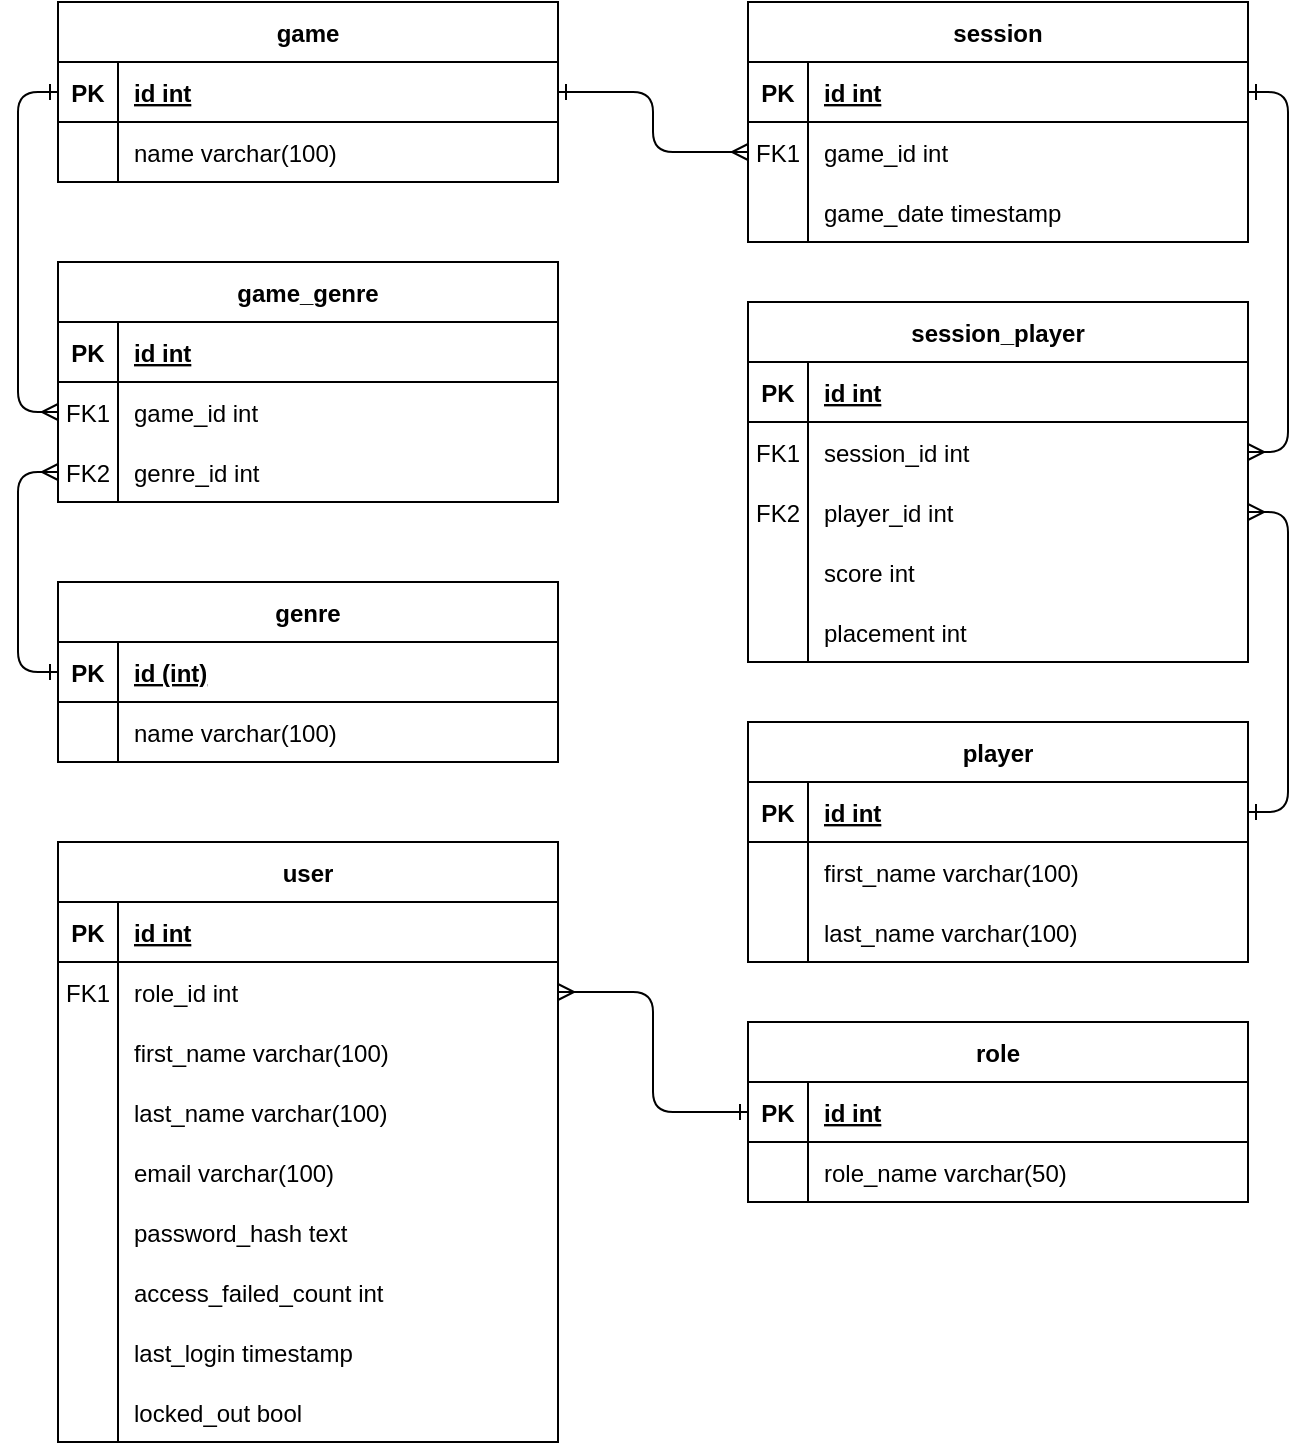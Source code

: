 <mxfile version="25.0.2">
  <diagram id="R2lEEEUBdFMjLlhIrx00" name="Page-1">
    <mxGraphModel dx="318" dy="209" grid="1" gridSize="10" guides="1" tooltips="1" connect="1" arrows="1" fold="1" page="1" pageScale="1" pageWidth="850" pageHeight="1100" math="0" shadow="0" extFonts="Permanent Marker^https://fonts.googleapis.com/css?family=Permanent+Marker">
      <root>
        <mxCell id="0" />
        <mxCell id="1" parent="0" />
        <mxCell id="DEHxZZf0FACD2aQkWPZE-9" value="game" style="shape=table;startSize=30;container=1;collapsible=1;childLayout=tableLayout;fixedRows=1;rowLines=0;fontStyle=1;align=center;resizeLast=1;" vertex="1" parent="1">
          <mxGeometry x="128" y="190" width="250" height="90" as="geometry" />
        </mxCell>
        <mxCell id="DEHxZZf0FACD2aQkWPZE-10" value="" style="shape=partialRectangle;collapsible=0;dropTarget=0;pointerEvents=0;fillColor=none;points=[[0,0.5],[1,0.5]];portConstraint=eastwest;top=0;left=0;right=0;bottom=1;" vertex="1" parent="DEHxZZf0FACD2aQkWPZE-9">
          <mxGeometry y="30" width="250" height="30" as="geometry" />
        </mxCell>
        <mxCell id="DEHxZZf0FACD2aQkWPZE-11" value="PK" style="shape=partialRectangle;overflow=hidden;connectable=0;fillColor=none;top=0;left=0;bottom=0;right=0;fontStyle=1;" vertex="1" parent="DEHxZZf0FACD2aQkWPZE-10">
          <mxGeometry width="30" height="30" as="geometry">
            <mxRectangle width="30" height="30" as="alternateBounds" />
          </mxGeometry>
        </mxCell>
        <mxCell id="DEHxZZf0FACD2aQkWPZE-12" value="id int" style="shape=partialRectangle;overflow=hidden;connectable=0;fillColor=none;top=0;left=0;bottom=0;right=0;align=left;spacingLeft=6;fontStyle=5;" vertex="1" parent="DEHxZZf0FACD2aQkWPZE-10">
          <mxGeometry x="30" width="220" height="30" as="geometry">
            <mxRectangle width="220" height="30" as="alternateBounds" />
          </mxGeometry>
        </mxCell>
        <mxCell id="DEHxZZf0FACD2aQkWPZE-13" value="" style="shape=partialRectangle;collapsible=0;dropTarget=0;pointerEvents=0;fillColor=none;points=[[0,0.5],[1,0.5]];portConstraint=eastwest;top=0;left=0;right=0;bottom=0;" vertex="1" parent="DEHxZZf0FACD2aQkWPZE-9">
          <mxGeometry y="60" width="250" height="30" as="geometry" />
        </mxCell>
        <mxCell id="DEHxZZf0FACD2aQkWPZE-14" value="" style="shape=partialRectangle;overflow=hidden;connectable=0;fillColor=none;top=0;left=0;bottom=0;right=0;" vertex="1" parent="DEHxZZf0FACD2aQkWPZE-13">
          <mxGeometry width="30" height="30" as="geometry">
            <mxRectangle width="30" height="30" as="alternateBounds" />
          </mxGeometry>
        </mxCell>
        <mxCell id="DEHxZZf0FACD2aQkWPZE-15" value="name varchar(100)" style="shape=partialRectangle;overflow=hidden;connectable=0;fillColor=none;top=0;left=0;bottom=0;right=0;align=left;spacingLeft=6;" vertex="1" parent="DEHxZZf0FACD2aQkWPZE-13">
          <mxGeometry x="30" width="220" height="30" as="geometry">
            <mxRectangle width="220" height="30" as="alternateBounds" />
          </mxGeometry>
        </mxCell>
        <mxCell id="DEHxZZf0FACD2aQkWPZE-19" value="genre" style="shape=table;startSize=30;container=1;collapsible=1;childLayout=tableLayout;fixedRows=1;rowLines=0;fontStyle=1;align=center;resizeLast=1;" vertex="1" parent="1">
          <mxGeometry x="128" y="480" width="250" height="90" as="geometry" />
        </mxCell>
        <mxCell id="DEHxZZf0FACD2aQkWPZE-20" value="" style="shape=partialRectangle;collapsible=0;dropTarget=0;pointerEvents=0;fillColor=none;points=[[0,0.5],[1,0.5]];portConstraint=eastwest;top=0;left=0;right=0;bottom=1;" vertex="1" parent="DEHxZZf0FACD2aQkWPZE-19">
          <mxGeometry y="30" width="250" height="30" as="geometry" />
        </mxCell>
        <mxCell id="DEHxZZf0FACD2aQkWPZE-21" value="PK" style="shape=partialRectangle;overflow=hidden;connectable=0;fillColor=none;top=0;left=0;bottom=0;right=0;fontStyle=1;" vertex="1" parent="DEHxZZf0FACD2aQkWPZE-20">
          <mxGeometry width="30" height="30" as="geometry">
            <mxRectangle width="30" height="30" as="alternateBounds" />
          </mxGeometry>
        </mxCell>
        <mxCell id="DEHxZZf0FACD2aQkWPZE-22" value="id (int)" style="shape=partialRectangle;overflow=hidden;connectable=0;fillColor=none;top=0;left=0;bottom=0;right=0;align=left;spacingLeft=6;fontStyle=5;" vertex="1" parent="DEHxZZf0FACD2aQkWPZE-20">
          <mxGeometry x="30" width="220" height="30" as="geometry">
            <mxRectangle width="220" height="30" as="alternateBounds" />
          </mxGeometry>
        </mxCell>
        <mxCell id="DEHxZZf0FACD2aQkWPZE-23" value="" style="shape=partialRectangle;collapsible=0;dropTarget=0;pointerEvents=0;fillColor=none;points=[[0,0.5],[1,0.5]];portConstraint=eastwest;top=0;left=0;right=0;bottom=0;" vertex="1" parent="DEHxZZf0FACD2aQkWPZE-19">
          <mxGeometry y="60" width="250" height="30" as="geometry" />
        </mxCell>
        <mxCell id="DEHxZZf0FACD2aQkWPZE-24" value="" style="shape=partialRectangle;overflow=hidden;connectable=0;fillColor=none;top=0;left=0;bottom=0;right=0;" vertex="1" parent="DEHxZZf0FACD2aQkWPZE-23">
          <mxGeometry width="30" height="30" as="geometry">
            <mxRectangle width="30" height="30" as="alternateBounds" />
          </mxGeometry>
        </mxCell>
        <mxCell id="DEHxZZf0FACD2aQkWPZE-25" value="name varchar(100)" style="shape=partialRectangle;overflow=hidden;connectable=0;fillColor=none;top=0;left=0;bottom=0;right=0;align=left;spacingLeft=6;" vertex="1" parent="DEHxZZf0FACD2aQkWPZE-23">
          <mxGeometry x="30" width="220" height="30" as="geometry">
            <mxRectangle width="220" height="30" as="alternateBounds" />
          </mxGeometry>
        </mxCell>
        <mxCell id="DEHxZZf0FACD2aQkWPZE-26" value="game_genre" style="shape=table;startSize=30;container=1;collapsible=1;childLayout=tableLayout;fixedRows=1;rowLines=0;fontStyle=1;align=center;resizeLast=1;" vertex="1" parent="1">
          <mxGeometry x="128" y="320" width="250" height="120" as="geometry" />
        </mxCell>
        <mxCell id="DEHxZZf0FACD2aQkWPZE-27" value="" style="shape=partialRectangle;collapsible=0;dropTarget=0;pointerEvents=0;fillColor=none;points=[[0,0.5],[1,0.5]];portConstraint=eastwest;top=0;left=0;right=0;bottom=1;" vertex="1" parent="DEHxZZf0FACD2aQkWPZE-26">
          <mxGeometry y="30" width="250" height="30" as="geometry" />
        </mxCell>
        <mxCell id="DEHxZZf0FACD2aQkWPZE-28" value="PK" style="shape=partialRectangle;overflow=hidden;connectable=0;fillColor=none;top=0;left=0;bottom=0;right=0;fontStyle=1;" vertex="1" parent="DEHxZZf0FACD2aQkWPZE-27">
          <mxGeometry width="30" height="30" as="geometry">
            <mxRectangle width="30" height="30" as="alternateBounds" />
          </mxGeometry>
        </mxCell>
        <mxCell id="DEHxZZf0FACD2aQkWPZE-29" value="id int" style="shape=partialRectangle;overflow=hidden;connectable=0;fillColor=none;top=0;left=0;bottom=0;right=0;align=left;spacingLeft=6;fontStyle=5;" vertex="1" parent="DEHxZZf0FACD2aQkWPZE-27">
          <mxGeometry x="30" width="220" height="30" as="geometry">
            <mxRectangle width="220" height="30" as="alternateBounds" />
          </mxGeometry>
        </mxCell>
        <mxCell id="DEHxZZf0FACD2aQkWPZE-30" value="" style="shape=partialRectangle;collapsible=0;dropTarget=0;pointerEvents=0;fillColor=none;points=[[0,0.5],[1,0.5]];portConstraint=eastwest;top=0;left=0;right=0;bottom=0;" vertex="1" parent="DEHxZZf0FACD2aQkWPZE-26">
          <mxGeometry y="60" width="250" height="30" as="geometry" />
        </mxCell>
        <mxCell id="DEHxZZf0FACD2aQkWPZE-31" value="FK1" style="shape=partialRectangle;overflow=hidden;connectable=0;fillColor=none;top=0;left=0;bottom=0;right=0;" vertex="1" parent="DEHxZZf0FACD2aQkWPZE-30">
          <mxGeometry width="30" height="30" as="geometry">
            <mxRectangle width="30" height="30" as="alternateBounds" />
          </mxGeometry>
        </mxCell>
        <mxCell id="DEHxZZf0FACD2aQkWPZE-32" value="game_id int" style="shape=partialRectangle;overflow=hidden;connectable=0;fillColor=none;top=0;left=0;bottom=0;right=0;align=left;spacingLeft=6;" vertex="1" parent="DEHxZZf0FACD2aQkWPZE-30">
          <mxGeometry x="30" width="220" height="30" as="geometry">
            <mxRectangle width="220" height="30" as="alternateBounds" />
          </mxGeometry>
        </mxCell>
        <mxCell id="DEHxZZf0FACD2aQkWPZE-33" value="" style="shape=partialRectangle;collapsible=0;dropTarget=0;pointerEvents=0;fillColor=none;points=[[0,0.5],[1,0.5]];portConstraint=eastwest;top=0;left=0;right=0;bottom=0;" vertex="1" parent="DEHxZZf0FACD2aQkWPZE-26">
          <mxGeometry y="90" width="250" height="30" as="geometry" />
        </mxCell>
        <mxCell id="DEHxZZf0FACD2aQkWPZE-34" value="FK2" style="shape=partialRectangle;overflow=hidden;connectable=0;fillColor=none;top=0;left=0;bottom=0;right=0;" vertex="1" parent="DEHxZZf0FACD2aQkWPZE-33">
          <mxGeometry width="30" height="30" as="geometry">
            <mxRectangle width="30" height="30" as="alternateBounds" />
          </mxGeometry>
        </mxCell>
        <mxCell id="DEHxZZf0FACD2aQkWPZE-35" value="genre_id int" style="shape=partialRectangle;overflow=hidden;connectable=0;fillColor=none;top=0;left=0;bottom=0;right=0;align=left;spacingLeft=6;" vertex="1" parent="DEHxZZf0FACD2aQkWPZE-33">
          <mxGeometry x="30" width="220" height="30" as="geometry">
            <mxRectangle width="220" height="30" as="alternateBounds" />
          </mxGeometry>
        </mxCell>
        <mxCell id="DEHxZZf0FACD2aQkWPZE-37" style="edgeStyle=orthogonalEdgeStyle;rounded=1;orthogonalLoop=1;jettySize=auto;html=1;exitX=0;exitY=0.5;exitDx=0;exitDy=0;entryX=0;entryY=0.5;entryDx=0;entryDy=0;startArrow=ERone;startFill=0;endArrow=ERmany;endFill=0;curved=0;" edge="1" parent="1" source="DEHxZZf0FACD2aQkWPZE-20" target="DEHxZZf0FACD2aQkWPZE-33">
          <mxGeometry relative="1" as="geometry" />
        </mxCell>
        <mxCell id="DEHxZZf0FACD2aQkWPZE-47" value="session" style="shape=table;startSize=30;container=1;collapsible=1;childLayout=tableLayout;fixedRows=1;rowLines=0;fontStyle=1;align=center;resizeLast=1;" vertex="1" parent="1">
          <mxGeometry x="473" y="190" width="250" height="120" as="geometry" />
        </mxCell>
        <mxCell id="DEHxZZf0FACD2aQkWPZE-48" value="" style="shape=partialRectangle;collapsible=0;dropTarget=0;pointerEvents=0;fillColor=none;points=[[0,0.5],[1,0.5]];portConstraint=eastwest;top=0;left=0;right=0;bottom=1;" vertex="1" parent="DEHxZZf0FACD2aQkWPZE-47">
          <mxGeometry y="30" width="250" height="30" as="geometry" />
        </mxCell>
        <mxCell id="DEHxZZf0FACD2aQkWPZE-49" value="PK" style="shape=partialRectangle;overflow=hidden;connectable=0;fillColor=none;top=0;left=0;bottom=0;right=0;fontStyle=1;" vertex="1" parent="DEHxZZf0FACD2aQkWPZE-48">
          <mxGeometry width="30" height="30" as="geometry">
            <mxRectangle width="30" height="30" as="alternateBounds" />
          </mxGeometry>
        </mxCell>
        <mxCell id="DEHxZZf0FACD2aQkWPZE-50" value="id int" style="shape=partialRectangle;overflow=hidden;connectable=0;fillColor=none;top=0;left=0;bottom=0;right=0;align=left;spacingLeft=6;fontStyle=5;" vertex="1" parent="DEHxZZf0FACD2aQkWPZE-48">
          <mxGeometry x="30" width="220" height="30" as="geometry">
            <mxRectangle width="220" height="30" as="alternateBounds" />
          </mxGeometry>
        </mxCell>
        <mxCell id="DEHxZZf0FACD2aQkWPZE-51" value="" style="shape=partialRectangle;collapsible=0;dropTarget=0;pointerEvents=0;fillColor=none;points=[[0,0.5],[1,0.5]];portConstraint=eastwest;top=0;left=0;right=0;bottom=0;" vertex="1" parent="DEHxZZf0FACD2aQkWPZE-47">
          <mxGeometry y="60" width="250" height="30" as="geometry" />
        </mxCell>
        <mxCell id="DEHxZZf0FACD2aQkWPZE-52" value="FK1" style="shape=partialRectangle;overflow=hidden;connectable=0;fillColor=none;top=0;left=0;bottom=0;right=0;" vertex="1" parent="DEHxZZf0FACD2aQkWPZE-51">
          <mxGeometry width="30" height="30" as="geometry">
            <mxRectangle width="30" height="30" as="alternateBounds" />
          </mxGeometry>
        </mxCell>
        <mxCell id="DEHxZZf0FACD2aQkWPZE-53" value="game_id int" style="shape=partialRectangle;overflow=hidden;connectable=0;fillColor=none;top=0;left=0;bottom=0;right=0;align=left;spacingLeft=6;" vertex="1" parent="DEHxZZf0FACD2aQkWPZE-51">
          <mxGeometry x="30" width="220" height="30" as="geometry">
            <mxRectangle width="220" height="30" as="alternateBounds" />
          </mxGeometry>
        </mxCell>
        <mxCell id="DEHxZZf0FACD2aQkWPZE-54" value="" style="shape=partialRectangle;collapsible=0;dropTarget=0;pointerEvents=0;fillColor=none;points=[[0,0.5],[1,0.5]];portConstraint=eastwest;top=0;left=0;right=0;bottom=0;" vertex="1" parent="DEHxZZf0FACD2aQkWPZE-47">
          <mxGeometry y="90" width="250" height="30" as="geometry" />
        </mxCell>
        <mxCell id="DEHxZZf0FACD2aQkWPZE-55" value="" style="shape=partialRectangle;overflow=hidden;connectable=0;fillColor=none;top=0;left=0;bottom=0;right=0;" vertex="1" parent="DEHxZZf0FACD2aQkWPZE-54">
          <mxGeometry width="30" height="30" as="geometry">
            <mxRectangle width="30" height="30" as="alternateBounds" />
          </mxGeometry>
        </mxCell>
        <mxCell id="DEHxZZf0FACD2aQkWPZE-56" value="game_date timestamp" style="shape=partialRectangle;overflow=hidden;connectable=0;fillColor=none;top=0;left=0;bottom=0;right=0;align=left;spacingLeft=6;" vertex="1" parent="DEHxZZf0FACD2aQkWPZE-54">
          <mxGeometry x="30" width="220" height="30" as="geometry">
            <mxRectangle width="220" height="30" as="alternateBounds" />
          </mxGeometry>
        </mxCell>
        <mxCell id="DEHxZZf0FACD2aQkWPZE-63" style="edgeStyle=orthogonalEdgeStyle;rounded=1;orthogonalLoop=1;jettySize=auto;html=1;exitX=1;exitY=0.5;exitDx=0;exitDy=0;entryX=0;entryY=0.5;entryDx=0;entryDy=0;startArrow=ERone;startFill=0;endArrow=ERmany;endFill=0;" edge="1" parent="1" source="DEHxZZf0FACD2aQkWPZE-10" target="DEHxZZf0FACD2aQkWPZE-51">
          <mxGeometry relative="1" as="geometry">
            <mxPoint x="457.5" y="380" as="sourcePoint" />
            <mxPoint x="707.5" y="550" as="targetPoint" />
          </mxGeometry>
        </mxCell>
        <mxCell id="DEHxZZf0FACD2aQkWPZE-64" value="player" style="shape=table;startSize=30;container=1;collapsible=1;childLayout=tableLayout;fixedRows=1;rowLines=0;fontStyle=1;align=center;resizeLast=1;" vertex="1" parent="1">
          <mxGeometry x="473" y="550" width="250" height="120" as="geometry" />
        </mxCell>
        <mxCell id="DEHxZZf0FACD2aQkWPZE-65" value="" style="shape=partialRectangle;collapsible=0;dropTarget=0;pointerEvents=0;fillColor=none;points=[[0,0.5],[1,0.5]];portConstraint=eastwest;top=0;left=0;right=0;bottom=1;" vertex="1" parent="DEHxZZf0FACD2aQkWPZE-64">
          <mxGeometry y="30" width="250" height="30" as="geometry" />
        </mxCell>
        <mxCell id="DEHxZZf0FACD2aQkWPZE-66" value="PK" style="shape=partialRectangle;overflow=hidden;connectable=0;fillColor=none;top=0;left=0;bottom=0;right=0;fontStyle=1;" vertex="1" parent="DEHxZZf0FACD2aQkWPZE-65">
          <mxGeometry width="30" height="30" as="geometry">
            <mxRectangle width="30" height="30" as="alternateBounds" />
          </mxGeometry>
        </mxCell>
        <mxCell id="DEHxZZf0FACD2aQkWPZE-67" value="id int" style="shape=partialRectangle;overflow=hidden;connectable=0;fillColor=none;top=0;left=0;bottom=0;right=0;align=left;spacingLeft=6;fontStyle=5;" vertex="1" parent="DEHxZZf0FACD2aQkWPZE-65">
          <mxGeometry x="30" width="220" height="30" as="geometry">
            <mxRectangle width="220" height="30" as="alternateBounds" />
          </mxGeometry>
        </mxCell>
        <mxCell id="DEHxZZf0FACD2aQkWPZE-68" value="" style="shape=partialRectangle;collapsible=0;dropTarget=0;pointerEvents=0;fillColor=none;points=[[0,0.5],[1,0.5]];portConstraint=eastwest;top=0;left=0;right=0;bottom=0;" vertex="1" parent="DEHxZZf0FACD2aQkWPZE-64">
          <mxGeometry y="60" width="250" height="30" as="geometry" />
        </mxCell>
        <mxCell id="DEHxZZf0FACD2aQkWPZE-69" value="" style="shape=partialRectangle;overflow=hidden;connectable=0;fillColor=none;top=0;left=0;bottom=0;right=0;" vertex="1" parent="DEHxZZf0FACD2aQkWPZE-68">
          <mxGeometry width="30" height="30" as="geometry">
            <mxRectangle width="30" height="30" as="alternateBounds" />
          </mxGeometry>
        </mxCell>
        <mxCell id="DEHxZZf0FACD2aQkWPZE-70" value="first_name varchar(100)" style="shape=partialRectangle;overflow=hidden;connectable=0;fillColor=none;top=0;left=0;bottom=0;right=0;align=left;spacingLeft=6;" vertex="1" parent="DEHxZZf0FACD2aQkWPZE-68">
          <mxGeometry x="30" width="220" height="30" as="geometry">
            <mxRectangle width="220" height="30" as="alternateBounds" />
          </mxGeometry>
        </mxCell>
        <mxCell id="DEHxZZf0FACD2aQkWPZE-71" value="" style="shape=partialRectangle;collapsible=0;dropTarget=0;pointerEvents=0;fillColor=none;points=[[0,0.5],[1,0.5]];portConstraint=eastwest;top=0;left=0;right=0;bottom=0;" vertex="1" parent="DEHxZZf0FACD2aQkWPZE-64">
          <mxGeometry y="90" width="250" height="30" as="geometry" />
        </mxCell>
        <mxCell id="DEHxZZf0FACD2aQkWPZE-72" value="" style="shape=partialRectangle;overflow=hidden;connectable=0;fillColor=none;top=0;left=0;bottom=0;right=0;" vertex="1" parent="DEHxZZf0FACD2aQkWPZE-71">
          <mxGeometry width="30" height="30" as="geometry">
            <mxRectangle width="30" height="30" as="alternateBounds" />
          </mxGeometry>
        </mxCell>
        <mxCell id="DEHxZZf0FACD2aQkWPZE-73" value="last_name varchar(100)" style="shape=partialRectangle;overflow=hidden;connectable=0;fillColor=none;top=0;left=0;bottom=0;right=0;align=left;spacingLeft=6;" vertex="1" parent="DEHxZZf0FACD2aQkWPZE-71">
          <mxGeometry x="30" width="220" height="30" as="geometry">
            <mxRectangle width="220" height="30" as="alternateBounds" />
          </mxGeometry>
        </mxCell>
        <mxCell id="DEHxZZf0FACD2aQkWPZE-80" value="session_player" style="shape=table;startSize=30;container=1;collapsible=1;childLayout=tableLayout;fixedRows=1;rowLines=0;fontStyle=1;align=center;resizeLast=1;" vertex="1" parent="1">
          <mxGeometry x="473" y="340" width="250" height="180" as="geometry" />
        </mxCell>
        <mxCell id="DEHxZZf0FACD2aQkWPZE-81" value="" style="shape=partialRectangle;collapsible=0;dropTarget=0;pointerEvents=0;fillColor=none;points=[[0,0.5],[1,0.5]];portConstraint=eastwest;top=0;left=0;right=0;bottom=1;" vertex="1" parent="DEHxZZf0FACD2aQkWPZE-80">
          <mxGeometry y="30" width="250" height="30" as="geometry" />
        </mxCell>
        <mxCell id="DEHxZZf0FACD2aQkWPZE-82" value="PK" style="shape=partialRectangle;overflow=hidden;connectable=0;fillColor=none;top=0;left=0;bottom=0;right=0;fontStyle=1;" vertex="1" parent="DEHxZZf0FACD2aQkWPZE-81">
          <mxGeometry width="30" height="30" as="geometry">
            <mxRectangle width="30" height="30" as="alternateBounds" />
          </mxGeometry>
        </mxCell>
        <mxCell id="DEHxZZf0FACD2aQkWPZE-83" value="id int" style="shape=partialRectangle;overflow=hidden;connectable=0;fillColor=none;top=0;left=0;bottom=0;right=0;align=left;spacingLeft=6;fontStyle=5;" vertex="1" parent="DEHxZZf0FACD2aQkWPZE-81">
          <mxGeometry x="30" width="220" height="30" as="geometry">
            <mxRectangle width="220" height="30" as="alternateBounds" />
          </mxGeometry>
        </mxCell>
        <mxCell id="DEHxZZf0FACD2aQkWPZE-84" value="" style="shape=partialRectangle;collapsible=0;dropTarget=0;pointerEvents=0;fillColor=none;points=[[0,0.5],[1,0.5]];portConstraint=eastwest;top=0;left=0;right=0;bottom=0;" vertex="1" parent="DEHxZZf0FACD2aQkWPZE-80">
          <mxGeometry y="60" width="250" height="30" as="geometry" />
        </mxCell>
        <mxCell id="DEHxZZf0FACD2aQkWPZE-85" value="FK1" style="shape=partialRectangle;overflow=hidden;connectable=0;fillColor=none;top=0;left=0;bottom=0;right=0;" vertex="1" parent="DEHxZZf0FACD2aQkWPZE-84">
          <mxGeometry width="30" height="30" as="geometry">
            <mxRectangle width="30" height="30" as="alternateBounds" />
          </mxGeometry>
        </mxCell>
        <mxCell id="DEHxZZf0FACD2aQkWPZE-86" value="session_id int" style="shape=partialRectangle;overflow=hidden;connectable=0;fillColor=none;top=0;left=0;bottom=0;right=0;align=left;spacingLeft=6;" vertex="1" parent="DEHxZZf0FACD2aQkWPZE-84">
          <mxGeometry x="30" width="220" height="30" as="geometry">
            <mxRectangle width="220" height="30" as="alternateBounds" />
          </mxGeometry>
        </mxCell>
        <mxCell id="DEHxZZf0FACD2aQkWPZE-87" value="" style="shape=partialRectangle;collapsible=0;dropTarget=0;pointerEvents=0;fillColor=none;points=[[0,0.5],[1,0.5]];portConstraint=eastwest;top=0;left=0;right=0;bottom=0;" vertex="1" parent="DEHxZZf0FACD2aQkWPZE-80">
          <mxGeometry y="90" width="250" height="30" as="geometry" />
        </mxCell>
        <mxCell id="DEHxZZf0FACD2aQkWPZE-88" value="FK2" style="shape=partialRectangle;overflow=hidden;connectable=0;fillColor=none;top=0;left=0;bottom=0;right=0;" vertex="1" parent="DEHxZZf0FACD2aQkWPZE-87">
          <mxGeometry width="30" height="30" as="geometry">
            <mxRectangle width="30" height="30" as="alternateBounds" />
          </mxGeometry>
        </mxCell>
        <mxCell id="DEHxZZf0FACD2aQkWPZE-89" value="player_id int" style="shape=partialRectangle;overflow=hidden;connectable=0;fillColor=none;top=0;left=0;bottom=0;right=0;align=left;spacingLeft=6;" vertex="1" parent="DEHxZZf0FACD2aQkWPZE-87">
          <mxGeometry x="30" width="220" height="30" as="geometry">
            <mxRectangle width="220" height="30" as="alternateBounds" />
          </mxGeometry>
        </mxCell>
        <mxCell id="DEHxZZf0FACD2aQkWPZE-90" value="" style="shape=partialRectangle;collapsible=0;dropTarget=0;pointerEvents=0;fillColor=none;points=[[0,0.5],[1,0.5]];portConstraint=eastwest;top=0;left=0;right=0;bottom=0;" vertex="1" parent="DEHxZZf0FACD2aQkWPZE-80">
          <mxGeometry y="120" width="250" height="30" as="geometry" />
        </mxCell>
        <mxCell id="DEHxZZf0FACD2aQkWPZE-91" value="" style="shape=partialRectangle;overflow=hidden;connectable=0;fillColor=none;top=0;left=0;bottom=0;right=0;" vertex="1" parent="DEHxZZf0FACD2aQkWPZE-90">
          <mxGeometry width="30" height="30" as="geometry">
            <mxRectangle width="30" height="30" as="alternateBounds" />
          </mxGeometry>
        </mxCell>
        <mxCell id="DEHxZZf0FACD2aQkWPZE-92" value="score int" style="shape=partialRectangle;overflow=hidden;connectable=0;fillColor=none;top=0;left=0;bottom=0;right=0;align=left;spacingLeft=6;" vertex="1" parent="DEHxZZf0FACD2aQkWPZE-90">
          <mxGeometry x="30" width="220" height="30" as="geometry">
            <mxRectangle width="220" height="30" as="alternateBounds" />
          </mxGeometry>
        </mxCell>
        <mxCell id="DEHxZZf0FACD2aQkWPZE-93" value="" style="shape=partialRectangle;collapsible=0;dropTarget=0;pointerEvents=0;fillColor=none;points=[[0,0.5],[1,0.5]];portConstraint=eastwest;top=0;left=0;right=0;bottom=0;" vertex="1" parent="DEHxZZf0FACD2aQkWPZE-80">
          <mxGeometry y="150" width="250" height="30" as="geometry" />
        </mxCell>
        <mxCell id="DEHxZZf0FACD2aQkWPZE-94" value="" style="shape=partialRectangle;overflow=hidden;connectable=0;fillColor=none;top=0;left=0;bottom=0;right=0;" vertex="1" parent="DEHxZZf0FACD2aQkWPZE-93">
          <mxGeometry width="30" height="30" as="geometry">
            <mxRectangle width="30" height="30" as="alternateBounds" />
          </mxGeometry>
        </mxCell>
        <mxCell id="DEHxZZf0FACD2aQkWPZE-95" value="placement int" style="shape=partialRectangle;overflow=hidden;connectable=0;fillColor=none;top=0;left=0;bottom=0;right=0;align=left;spacingLeft=6;" vertex="1" parent="DEHxZZf0FACD2aQkWPZE-93">
          <mxGeometry x="30" width="220" height="30" as="geometry">
            <mxRectangle width="220" height="30" as="alternateBounds" />
          </mxGeometry>
        </mxCell>
        <mxCell id="DEHxZZf0FACD2aQkWPZE-102" style="edgeStyle=orthogonalEdgeStyle;rounded=1;orthogonalLoop=1;jettySize=auto;html=1;entryX=1;entryY=0.5;entryDx=0;entryDy=0;startArrow=ERone;startFill=0;endArrow=ERmany;endFill=0;exitX=1;exitY=0.5;exitDx=0;exitDy=0;" edge="1" parent="1" source="DEHxZZf0FACD2aQkWPZE-48" target="DEHxZZf0FACD2aQkWPZE-84">
          <mxGeometry relative="1" as="geometry">
            <mxPoint x="778" y="250" as="sourcePoint" />
            <mxPoint x="893" y="350" as="targetPoint" />
          </mxGeometry>
        </mxCell>
        <mxCell id="DEHxZZf0FACD2aQkWPZE-103" style="edgeStyle=orthogonalEdgeStyle;rounded=1;orthogonalLoop=1;jettySize=auto;html=1;exitX=1;exitY=0.5;exitDx=0;exitDy=0;startArrow=ERone;startFill=0;endArrow=ERmany;endFill=0;entryX=1;entryY=0.5;entryDx=0;entryDy=0;" edge="1" parent="1" source="DEHxZZf0FACD2aQkWPZE-65" target="DEHxZZf0FACD2aQkWPZE-87">
          <mxGeometry relative="1" as="geometry">
            <mxPoint x="798" y="530" as="sourcePoint" />
            <mxPoint x="798" y="590" as="targetPoint" />
          </mxGeometry>
        </mxCell>
        <mxCell id="DEHxZZf0FACD2aQkWPZE-113" value="role" style="shape=table;startSize=30;container=1;collapsible=1;childLayout=tableLayout;fixedRows=1;rowLines=0;fontStyle=1;align=center;resizeLast=1;" vertex="1" parent="1">
          <mxGeometry x="473" y="700" width="250" height="90" as="geometry" />
        </mxCell>
        <mxCell id="DEHxZZf0FACD2aQkWPZE-114" value="" style="shape=partialRectangle;collapsible=0;dropTarget=0;pointerEvents=0;fillColor=none;points=[[0,0.5],[1,0.5]];portConstraint=eastwest;top=0;left=0;right=0;bottom=1;" vertex="1" parent="DEHxZZf0FACD2aQkWPZE-113">
          <mxGeometry y="30" width="250" height="30" as="geometry" />
        </mxCell>
        <mxCell id="DEHxZZf0FACD2aQkWPZE-115" value="PK" style="shape=partialRectangle;overflow=hidden;connectable=0;fillColor=none;top=0;left=0;bottom=0;right=0;fontStyle=1;" vertex="1" parent="DEHxZZf0FACD2aQkWPZE-114">
          <mxGeometry width="30" height="30" as="geometry">
            <mxRectangle width="30" height="30" as="alternateBounds" />
          </mxGeometry>
        </mxCell>
        <mxCell id="DEHxZZf0FACD2aQkWPZE-116" value="id int" style="shape=partialRectangle;overflow=hidden;connectable=0;fillColor=none;top=0;left=0;bottom=0;right=0;align=left;spacingLeft=6;fontStyle=5;" vertex="1" parent="DEHxZZf0FACD2aQkWPZE-114">
          <mxGeometry x="30" width="220" height="30" as="geometry">
            <mxRectangle width="220" height="30" as="alternateBounds" />
          </mxGeometry>
        </mxCell>
        <mxCell id="DEHxZZf0FACD2aQkWPZE-117" value="" style="shape=partialRectangle;collapsible=0;dropTarget=0;pointerEvents=0;fillColor=none;points=[[0,0.5],[1,0.5]];portConstraint=eastwest;top=0;left=0;right=0;bottom=0;" vertex="1" parent="DEHxZZf0FACD2aQkWPZE-113">
          <mxGeometry y="60" width="250" height="30" as="geometry" />
        </mxCell>
        <mxCell id="DEHxZZf0FACD2aQkWPZE-118" value="" style="shape=partialRectangle;overflow=hidden;connectable=0;fillColor=none;top=0;left=0;bottom=0;right=0;" vertex="1" parent="DEHxZZf0FACD2aQkWPZE-117">
          <mxGeometry width="30" height="30" as="geometry">
            <mxRectangle width="30" height="30" as="alternateBounds" />
          </mxGeometry>
        </mxCell>
        <mxCell id="DEHxZZf0FACD2aQkWPZE-119" value="role_name varchar(50)" style="shape=partialRectangle;overflow=hidden;connectable=0;fillColor=none;top=0;left=0;bottom=0;right=0;align=left;spacingLeft=6;" vertex="1" parent="DEHxZZf0FACD2aQkWPZE-117">
          <mxGeometry x="30" width="220" height="30" as="geometry">
            <mxRectangle width="220" height="30" as="alternateBounds" />
          </mxGeometry>
        </mxCell>
        <mxCell id="DEHxZZf0FACD2aQkWPZE-123" value="user" style="shape=table;startSize=30;container=1;collapsible=1;childLayout=tableLayout;fixedRows=1;rowLines=0;fontStyle=1;align=center;resizeLast=1;" vertex="1" parent="1">
          <mxGeometry x="128" y="610" width="250" height="300" as="geometry" />
        </mxCell>
        <mxCell id="DEHxZZf0FACD2aQkWPZE-124" value="" style="shape=partialRectangle;collapsible=0;dropTarget=0;pointerEvents=0;fillColor=none;points=[[0,0.5],[1,0.5]];portConstraint=eastwest;top=0;left=0;right=0;bottom=1;" vertex="1" parent="DEHxZZf0FACD2aQkWPZE-123">
          <mxGeometry y="30" width="250" height="30" as="geometry" />
        </mxCell>
        <mxCell id="DEHxZZf0FACD2aQkWPZE-125" value="PK" style="shape=partialRectangle;overflow=hidden;connectable=0;fillColor=none;top=0;left=0;bottom=0;right=0;fontStyle=1;" vertex="1" parent="DEHxZZf0FACD2aQkWPZE-124">
          <mxGeometry width="30" height="30" as="geometry">
            <mxRectangle width="30" height="30" as="alternateBounds" />
          </mxGeometry>
        </mxCell>
        <mxCell id="DEHxZZf0FACD2aQkWPZE-126" value="id int" style="shape=partialRectangle;overflow=hidden;connectable=0;fillColor=none;top=0;left=0;bottom=0;right=0;align=left;spacingLeft=6;fontStyle=5;" vertex="1" parent="DEHxZZf0FACD2aQkWPZE-124">
          <mxGeometry x="30" width="220" height="30" as="geometry">
            <mxRectangle width="220" height="30" as="alternateBounds" />
          </mxGeometry>
        </mxCell>
        <mxCell id="DEHxZZf0FACD2aQkWPZE-127" value="" style="shape=partialRectangle;collapsible=0;dropTarget=0;pointerEvents=0;fillColor=none;points=[[0,0.5],[1,0.5]];portConstraint=eastwest;top=0;left=0;right=0;bottom=0;" vertex="1" parent="DEHxZZf0FACD2aQkWPZE-123">
          <mxGeometry y="60" width="250" height="30" as="geometry" />
        </mxCell>
        <mxCell id="DEHxZZf0FACD2aQkWPZE-128" value="FK1" style="shape=partialRectangle;overflow=hidden;connectable=0;fillColor=none;top=0;left=0;bottom=0;right=0;" vertex="1" parent="DEHxZZf0FACD2aQkWPZE-127">
          <mxGeometry width="30" height="30" as="geometry">
            <mxRectangle width="30" height="30" as="alternateBounds" />
          </mxGeometry>
        </mxCell>
        <mxCell id="DEHxZZf0FACD2aQkWPZE-129" value="role_id int" style="shape=partialRectangle;overflow=hidden;connectable=0;fillColor=none;top=0;left=0;bottom=0;right=0;align=left;spacingLeft=6;" vertex="1" parent="DEHxZZf0FACD2aQkWPZE-127">
          <mxGeometry x="30" width="220" height="30" as="geometry">
            <mxRectangle width="220" height="30" as="alternateBounds" />
          </mxGeometry>
        </mxCell>
        <mxCell id="DEHxZZf0FACD2aQkWPZE-130" value="" style="shape=partialRectangle;collapsible=0;dropTarget=0;pointerEvents=0;fillColor=none;points=[[0,0.5],[1,0.5]];portConstraint=eastwest;top=0;left=0;right=0;bottom=0;" vertex="1" parent="DEHxZZf0FACD2aQkWPZE-123">
          <mxGeometry y="90" width="250" height="30" as="geometry" />
        </mxCell>
        <mxCell id="DEHxZZf0FACD2aQkWPZE-131" value="" style="shape=partialRectangle;overflow=hidden;connectable=0;fillColor=none;top=0;left=0;bottom=0;right=0;" vertex="1" parent="DEHxZZf0FACD2aQkWPZE-130">
          <mxGeometry width="30" height="30" as="geometry">
            <mxRectangle width="30" height="30" as="alternateBounds" />
          </mxGeometry>
        </mxCell>
        <mxCell id="DEHxZZf0FACD2aQkWPZE-132" value="first_name varchar(100)" style="shape=partialRectangle;overflow=hidden;connectable=0;fillColor=none;top=0;left=0;bottom=0;right=0;align=left;spacingLeft=6;" vertex="1" parent="DEHxZZf0FACD2aQkWPZE-130">
          <mxGeometry x="30" width="220" height="30" as="geometry">
            <mxRectangle width="220" height="30" as="alternateBounds" />
          </mxGeometry>
        </mxCell>
        <mxCell id="DEHxZZf0FACD2aQkWPZE-133" value="" style="shape=partialRectangle;collapsible=0;dropTarget=0;pointerEvents=0;fillColor=none;points=[[0,0.5],[1,0.5]];portConstraint=eastwest;top=0;left=0;right=0;bottom=0;" vertex="1" parent="DEHxZZf0FACD2aQkWPZE-123">
          <mxGeometry y="120" width="250" height="30" as="geometry" />
        </mxCell>
        <mxCell id="DEHxZZf0FACD2aQkWPZE-134" value="" style="shape=partialRectangle;overflow=hidden;connectable=0;fillColor=none;top=0;left=0;bottom=0;right=0;" vertex="1" parent="DEHxZZf0FACD2aQkWPZE-133">
          <mxGeometry width="30" height="30" as="geometry">
            <mxRectangle width="30" height="30" as="alternateBounds" />
          </mxGeometry>
        </mxCell>
        <mxCell id="DEHxZZf0FACD2aQkWPZE-135" value="last_name varchar(100)" style="shape=partialRectangle;overflow=hidden;connectable=0;fillColor=none;top=0;left=0;bottom=0;right=0;align=left;spacingLeft=6;" vertex="1" parent="DEHxZZf0FACD2aQkWPZE-133">
          <mxGeometry x="30" width="220" height="30" as="geometry">
            <mxRectangle width="220" height="30" as="alternateBounds" />
          </mxGeometry>
        </mxCell>
        <mxCell id="DEHxZZf0FACD2aQkWPZE-136" value="" style="shape=partialRectangle;collapsible=0;dropTarget=0;pointerEvents=0;fillColor=none;points=[[0,0.5],[1,0.5]];portConstraint=eastwest;top=0;left=0;right=0;bottom=0;" vertex="1" parent="DEHxZZf0FACD2aQkWPZE-123">
          <mxGeometry y="150" width="250" height="30" as="geometry" />
        </mxCell>
        <mxCell id="DEHxZZf0FACD2aQkWPZE-137" value="" style="shape=partialRectangle;overflow=hidden;connectable=0;fillColor=none;top=0;left=0;bottom=0;right=0;" vertex="1" parent="DEHxZZf0FACD2aQkWPZE-136">
          <mxGeometry width="30" height="30" as="geometry">
            <mxRectangle width="30" height="30" as="alternateBounds" />
          </mxGeometry>
        </mxCell>
        <mxCell id="DEHxZZf0FACD2aQkWPZE-138" value="email varchar(100)" style="shape=partialRectangle;overflow=hidden;connectable=0;fillColor=none;top=0;left=0;bottom=0;right=0;align=left;spacingLeft=6;" vertex="1" parent="DEHxZZf0FACD2aQkWPZE-136">
          <mxGeometry x="30" width="220" height="30" as="geometry">
            <mxRectangle width="220" height="30" as="alternateBounds" />
          </mxGeometry>
        </mxCell>
        <mxCell id="DEHxZZf0FACD2aQkWPZE-139" value="" style="shape=partialRectangle;collapsible=0;dropTarget=0;pointerEvents=0;fillColor=none;points=[[0,0.5],[1,0.5]];portConstraint=eastwest;top=0;left=0;right=0;bottom=0;" vertex="1" parent="DEHxZZf0FACD2aQkWPZE-123">
          <mxGeometry y="180" width="250" height="30" as="geometry" />
        </mxCell>
        <mxCell id="DEHxZZf0FACD2aQkWPZE-140" value="" style="shape=partialRectangle;overflow=hidden;connectable=0;fillColor=none;top=0;left=0;bottom=0;right=0;" vertex="1" parent="DEHxZZf0FACD2aQkWPZE-139">
          <mxGeometry width="30" height="30" as="geometry">
            <mxRectangle width="30" height="30" as="alternateBounds" />
          </mxGeometry>
        </mxCell>
        <mxCell id="DEHxZZf0FACD2aQkWPZE-141" value="password_hash text" style="shape=partialRectangle;overflow=hidden;connectable=0;fillColor=none;top=0;left=0;bottom=0;right=0;align=left;spacingLeft=6;" vertex="1" parent="DEHxZZf0FACD2aQkWPZE-139">
          <mxGeometry x="30" width="220" height="30" as="geometry">
            <mxRectangle width="220" height="30" as="alternateBounds" />
          </mxGeometry>
        </mxCell>
        <mxCell id="DEHxZZf0FACD2aQkWPZE-142" value="" style="shape=partialRectangle;collapsible=0;dropTarget=0;pointerEvents=0;fillColor=none;points=[[0,0.5],[1,0.5]];portConstraint=eastwest;top=0;left=0;right=0;bottom=0;" vertex="1" parent="DEHxZZf0FACD2aQkWPZE-123">
          <mxGeometry y="210" width="250" height="30" as="geometry" />
        </mxCell>
        <mxCell id="DEHxZZf0FACD2aQkWPZE-143" value="" style="shape=partialRectangle;overflow=hidden;connectable=0;fillColor=none;top=0;left=0;bottom=0;right=0;" vertex="1" parent="DEHxZZf0FACD2aQkWPZE-142">
          <mxGeometry width="30" height="30" as="geometry">
            <mxRectangle width="30" height="30" as="alternateBounds" />
          </mxGeometry>
        </mxCell>
        <mxCell id="DEHxZZf0FACD2aQkWPZE-144" value="access_failed_count int" style="shape=partialRectangle;overflow=hidden;connectable=0;fillColor=none;top=0;left=0;bottom=0;right=0;align=left;spacingLeft=6;" vertex="1" parent="DEHxZZf0FACD2aQkWPZE-142">
          <mxGeometry x="30" width="220" height="30" as="geometry">
            <mxRectangle width="220" height="30" as="alternateBounds" />
          </mxGeometry>
        </mxCell>
        <mxCell id="DEHxZZf0FACD2aQkWPZE-145" value="" style="shape=partialRectangle;collapsible=0;dropTarget=0;pointerEvents=0;fillColor=none;points=[[0,0.5],[1,0.5]];portConstraint=eastwest;top=0;left=0;right=0;bottom=0;" vertex="1" parent="DEHxZZf0FACD2aQkWPZE-123">
          <mxGeometry y="240" width="250" height="30" as="geometry" />
        </mxCell>
        <mxCell id="DEHxZZf0FACD2aQkWPZE-146" value="" style="shape=partialRectangle;overflow=hidden;connectable=0;fillColor=none;top=0;left=0;bottom=0;right=0;" vertex="1" parent="DEHxZZf0FACD2aQkWPZE-145">
          <mxGeometry width="30" height="30" as="geometry">
            <mxRectangle width="30" height="30" as="alternateBounds" />
          </mxGeometry>
        </mxCell>
        <mxCell id="DEHxZZf0FACD2aQkWPZE-147" value="last_login timestamp" style="shape=partialRectangle;overflow=hidden;connectable=0;fillColor=none;top=0;left=0;bottom=0;right=0;align=left;spacingLeft=6;" vertex="1" parent="DEHxZZf0FACD2aQkWPZE-145">
          <mxGeometry x="30" width="220" height="30" as="geometry">
            <mxRectangle width="220" height="30" as="alternateBounds" />
          </mxGeometry>
        </mxCell>
        <mxCell id="DEHxZZf0FACD2aQkWPZE-151" value="" style="shape=partialRectangle;collapsible=0;dropTarget=0;pointerEvents=0;fillColor=none;points=[[0,0.5],[1,0.5]];portConstraint=eastwest;top=0;left=0;right=0;bottom=0;" vertex="1" parent="DEHxZZf0FACD2aQkWPZE-123">
          <mxGeometry y="270" width="250" height="30" as="geometry" />
        </mxCell>
        <mxCell id="DEHxZZf0FACD2aQkWPZE-152" value="" style="shape=partialRectangle;overflow=hidden;connectable=0;fillColor=none;top=0;left=0;bottom=0;right=0;" vertex="1" parent="DEHxZZf0FACD2aQkWPZE-151">
          <mxGeometry width="30" height="30" as="geometry">
            <mxRectangle width="30" height="30" as="alternateBounds" />
          </mxGeometry>
        </mxCell>
        <mxCell id="DEHxZZf0FACD2aQkWPZE-153" value="locked_out bool" style="shape=partialRectangle;overflow=hidden;connectable=0;fillColor=none;top=0;left=0;bottom=0;right=0;align=left;spacingLeft=6;" vertex="1" parent="DEHxZZf0FACD2aQkWPZE-151">
          <mxGeometry x="30" width="220" height="30" as="geometry">
            <mxRectangle width="220" height="30" as="alternateBounds" />
          </mxGeometry>
        </mxCell>
        <mxCell id="DEHxZZf0FACD2aQkWPZE-158" style="edgeStyle=orthogonalEdgeStyle;rounded=1;orthogonalLoop=1;jettySize=auto;html=1;exitX=0;exitY=0.5;exitDx=0;exitDy=0;entryX=0;entryY=0.5;entryDx=0;entryDy=0;startArrow=ERone;startFill=0;endArrow=ERmany;endFill=0;" edge="1" parent="1" source="DEHxZZf0FACD2aQkWPZE-10" target="DEHxZZf0FACD2aQkWPZE-30">
          <mxGeometry relative="1" as="geometry">
            <mxPoint x="80" y="300" as="sourcePoint" />
            <mxPoint x="330" y="460" as="targetPoint" />
          </mxGeometry>
        </mxCell>
        <mxCell id="DEHxZZf0FACD2aQkWPZE-160" style="edgeStyle=orthogonalEdgeStyle;rounded=1;orthogonalLoop=1;jettySize=auto;html=1;exitX=0;exitY=0.5;exitDx=0;exitDy=0;startArrow=ERone;startFill=0;endArrow=ERmany;endFill=0;entryX=1;entryY=0.5;entryDx=0;entryDy=0;" edge="1" parent="1" source="DEHxZZf0FACD2aQkWPZE-114" target="DEHxZZf0FACD2aQkWPZE-127">
          <mxGeometry relative="1" as="geometry">
            <mxPoint x="430" y="750" as="sourcePoint" />
            <mxPoint x="430" y="600" as="targetPoint" />
          </mxGeometry>
        </mxCell>
      </root>
    </mxGraphModel>
  </diagram>
</mxfile>
